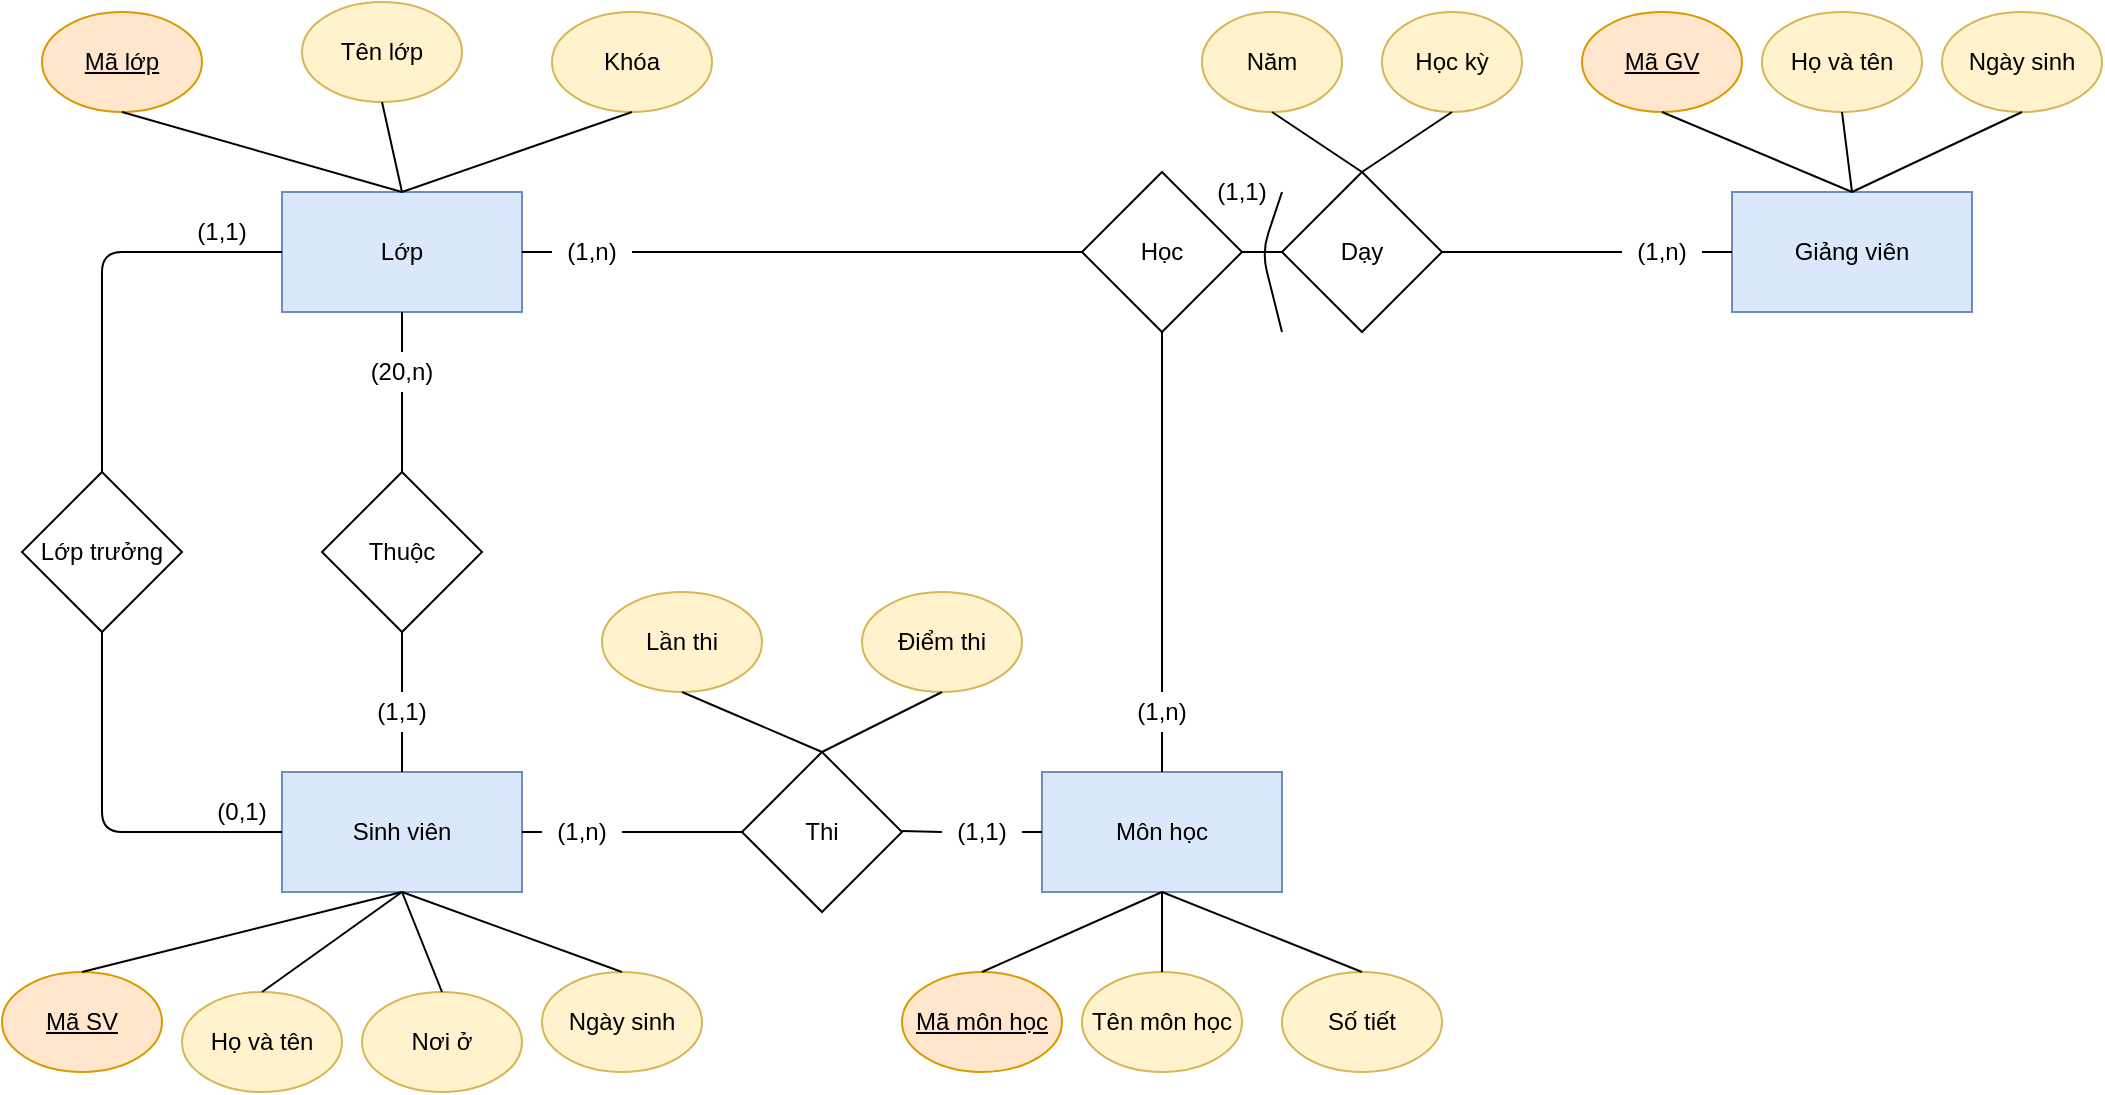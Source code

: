 <mxfile version="14.4.2" type="github" pages="2">
  <diagram id="zeUrr2bmTQDtOX-3o3p2" name="Page-1">
    <mxGraphModel dx="1038" dy="580" grid="1" gridSize="10" guides="1" tooltips="1" connect="1" arrows="1" fold="1" page="1" pageScale="1" pageWidth="1100" pageHeight="850" math="0" shadow="0">
      <root>
        <mxCell id="0" />
        <mxCell id="1" parent="0" />
        <mxCell id="XGpEZq29i89sVaL7zDD6-1" value="Sinh viên" style="rounded=0;whiteSpace=wrap;html=1;fillColor=#dae8fc;strokeColor=#6c8ebf;" vertex="1" parent="1">
          <mxGeometry x="180" y="390" width="120" height="60" as="geometry" />
        </mxCell>
        <mxCell id="XGpEZq29i89sVaL7zDD6-2" value="Giảng viên" style="rounded=0;whiteSpace=wrap;html=1;fillColor=#dae8fc;strokeColor=#6c8ebf;" vertex="1" parent="1">
          <mxGeometry x="905" y="100" width="120" height="60" as="geometry" />
        </mxCell>
        <mxCell id="XGpEZq29i89sVaL7zDD6-4" value="&lt;u&gt;Mã GV&lt;/u&gt;" style="ellipse;whiteSpace=wrap;html=1;fillColor=#ffe6cc;strokeColor=#d79b00;" vertex="1" parent="1">
          <mxGeometry x="830" y="10" width="80" height="50" as="geometry" />
        </mxCell>
        <mxCell id="XGpEZq29i89sVaL7zDD6-5" value="Họ và tên" style="ellipse;whiteSpace=wrap;html=1;fillColor=#fff2cc;strokeColor=#d6b656;" vertex="1" parent="1">
          <mxGeometry x="920" y="10" width="80" height="50" as="geometry" />
        </mxCell>
        <mxCell id="XGpEZq29i89sVaL7zDD6-6" value="Ngày sinh" style="ellipse;whiteSpace=wrap;html=1;fillColor=#fff2cc;strokeColor=#d6b656;" vertex="1" parent="1">
          <mxGeometry x="1010" y="10" width="80" height="50" as="geometry" />
        </mxCell>
        <mxCell id="XGpEZq29i89sVaL7zDD6-9" value="" style="endArrow=none;html=1;exitX=0.5;exitY=1;exitDx=0;exitDy=0;entryX=0.5;entryY=0;entryDx=0;entryDy=0;" edge="1" parent="1" source="XGpEZq29i89sVaL7zDD6-5" target="XGpEZq29i89sVaL7zDD6-2">
          <mxGeometry width="50" height="50" relative="1" as="geometry">
            <mxPoint x="910" y="200" as="sourcePoint" />
            <mxPoint x="960" y="150" as="targetPoint" />
          </mxGeometry>
        </mxCell>
        <mxCell id="XGpEZq29i89sVaL7zDD6-10" value="" style="endArrow=none;html=1;exitX=0.5;exitY=1;exitDx=0;exitDy=0;entryX=0.5;entryY=0;entryDx=0;entryDy=0;" edge="1" parent="1" source="XGpEZq29i89sVaL7zDD6-6" target="XGpEZq29i89sVaL7zDD6-2">
          <mxGeometry width="50" height="50" relative="1" as="geometry">
            <mxPoint x="970" y="210" as="sourcePoint" />
            <mxPoint x="960" y="120" as="targetPoint" />
          </mxGeometry>
        </mxCell>
        <mxCell id="XGpEZq29i89sVaL7zDD6-11" value="" style="endArrow=none;html=1;exitX=0.5;exitY=1;exitDx=0;exitDy=0;entryX=0.5;entryY=0;entryDx=0;entryDy=0;" edge="1" parent="1" source="XGpEZq29i89sVaL7zDD6-4" target="XGpEZq29i89sVaL7zDD6-2">
          <mxGeometry width="50" height="50" relative="1" as="geometry">
            <mxPoint x="950" y="200" as="sourcePoint" />
            <mxPoint x="950" y="110" as="targetPoint" />
          </mxGeometry>
        </mxCell>
        <mxCell id="XGpEZq29i89sVaL7zDD6-12" value="Lớp" style="rounded=0;whiteSpace=wrap;html=1;fillColor=#dae8fc;strokeColor=#6c8ebf;" vertex="1" parent="1">
          <mxGeometry x="180" y="100" width="120" height="60" as="geometry" />
        </mxCell>
        <mxCell id="XGpEZq29i89sVaL7zDD6-15" style="edgeStyle=orthogonalEdgeStyle;rounded=0;orthogonalLoop=1;jettySize=auto;html=1;entryX=0.5;entryY=1;entryDx=0;entryDy=0;strokeColor=none;" edge="1" parent="1" source="XGpEZq29i89sVaL7zDD6-13" target="XGpEZq29i89sVaL7zDD6-12">
          <mxGeometry relative="1" as="geometry" />
        </mxCell>
        <mxCell id="XGpEZq29i89sVaL7zDD6-13" value="Thuộc" style="rhombus;whiteSpace=wrap;html=1;" vertex="1" parent="1">
          <mxGeometry x="200" y="240" width="80" height="80" as="geometry" />
        </mxCell>
        <mxCell id="XGpEZq29i89sVaL7zDD6-14" value="" style="endArrow=none;html=1;exitX=0.5;exitY=0;exitDx=0;exitDy=0;entryX=0.5;entryY=1;entryDx=0;entryDy=0;" edge="1" parent="1" source="XGpEZq29i89sVaL7zDD6-63" target="XGpEZq29i89sVaL7zDD6-13">
          <mxGeometry width="50" height="50" relative="1" as="geometry">
            <mxPoint x="130" y="370" as="sourcePoint" />
            <mxPoint x="180" y="320" as="targetPoint" />
          </mxGeometry>
        </mxCell>
        <mxCell id="XGpEZq29i89sVaL7zDD6-16" value="" style="endArrow=none;html=1;exitX=0.5;exitY=0;exitDx=0;exitDy=0;" edge="1" parent="1" source="XGpEZq29i89sVaL7zDD6-65" target="XGpEZq29i89sVaL7zDD6-12">
          <mxGeometry width="50" height="50" relative="1" as="geometry">
            <mxPoint x="179.5" y="240" as="sourcePoint" />
            <mxPoint x="179.5" y="170" as="targetPoint" />
          </mxGeometry>
        </mxCell>
        <mxCell id="XGpEZq29i89sVaL7zDD6-17" value="Lớp trưởng" style="rhombus;whiteSpace=wrap;html=1;" vertex="1" parent="1">
          <mxGeometry x="50" y="240" width="80" height="80" as="geometry" />
        </mxCell>
        <mxCell id="XGpEZq29i89sVaL7zDD6-18" value="" style="endArrow=none;html=1;entryX=0;entryY=0.5;entryDx=0;entryDy=0;exitX=0.5;exitY=1;exitDx=0;exitDy=0;" edge="1" parent="1" source="XGpEZq29i89sVaL7zDD6-17" target="XGpEZq29i89sVaL7zDD6-1">
          <mxGeometry width="50" height="50" relative="1" as="geometry">
            <mxPoint x="90" y="470" as="sourcePoint" />
            <mxPoint x="150" y="410" as="targetPoint" />
            <Array as="points">
              <mxPoint x="90" y="420" />
            </Array>
          </mxGeometry>
        </mxCell>
        <mxCell id="XGpEZq29i89sVaL7zDD6-19" value="" style="endArrow=none;html=1;entryX=0.5;entryY=0;entryDx=0;entryDy=0;exitX=0;exitY=0.5;exitDx=0;exitDy=0;" edge="1" parent="1" source="XGpEZq29i89sVaL7zDD6-12" target="XGpEZq29i89sVaL7zDD6-17">
          <mxGeometry width="50" height="50" relative="1" as="geometry">
            <mxPoint x="90" y="110" as="sourcePoint" />
            <mxPoint x="180" y="210" as="targetPoint" />
            <Array as="points">
              <mxPoint x="90" y="130" />
              <mxPoint x="90" y="210" />
            </Array>
          </mxGeometry>
        </mxCell>
        <mxCell id="XGpEZq29i89sVaL7zDD6-20" value="&lt;u&gt;Mã SV&lt;/u&gt;" style="ellipse;whiteSpace=wrap;html=1;fillColor=#ffe6cc;strokeColor=#d79b00;" vertex="1" parent="1">
          <mxGeometry x="40" y="490" width="80" height="50" as="geometry" />
        </mxCell>
        <mxCell id="XGpEZq29i89sVaL7zDD6-21" value="Nơi ở" style="ellipse;whiteSpace=wrap;html=1;fillColor=#fff2cc;strokeColor=#d6b656;" vertex="1" parent="1">
          <mxGeometry x="220" y="500" width="80" height="50" as="geometry" />
        </mxCell>
        <mxCell id="XGpEZq29i89sVaL7zDD6-22" value="Ngày sinh" style="ellipse;whiteSpace=wrap;html=1;fillColor=#fff2cc;strokeColor=#d6b656;" vertex="1" parent="1">
          <mxGeometry x="310" y="490" width="80" height="50" as="geometry" />
        </mxCell>
        <mxCell id="XGpEZq29i89sVaL7zDD6-23" value="" style="endArrow=none;html=1;exitX=0.5;exitY=0;exitDx=0;exitDy=0;entryX=0.5;entryY=1;entryDx=0;entryDy=0;" edge="1" parent="1" source="XGpEZq29i89sVaL7zDD6-21" target="XGpEZq29i89sVaL7zDD6-1">
          <mxGeometry width="50" height="50" relative="1" as="geometry">
            <mxPoint x="190" y="500" as="sourcePoint" />
            <mxPoint x="237.143" y="460" as="targetPoint" />
          </mxGeometry>
        </mxCell>
        <mxCell id="XGpEZq29i89sVaL7zDD6-24" value="" style="endArrow=none;html=1;exitX=0.5;exitY=0;exitDx=0;exitDy=0;entryX=0.5;entryY=1;entryDx=0;entryDy=0;" edge="1" parent="1" source="XGpEZq29i89sVaL7zDD6-22" target="XGpEZq29i89sVaL7zDD6-1">
          <mxGeometry width="50" height="50" relative="1" as="geometry">
            <mxPoint x="250" y="510" as="sourcePoint" />
            <mxPoint x="235" y="460" as="targetPoint" />
          </mxGeometry>
        </mxCell>
        <mxCell id="XGpEZq29i89sVaL7zDD6-25" value="" style="endArrow=none;html=1;exitX=0.5;exitY=0;exitDx=0;exitDy=0;entryX=0.5;entryY=1;entryDx=0;entryDy=0;" edge="1" parent="1" source="XGpEZq29i89sVaL7zDD6-20" target="XGpEZq29i89sVaL7zDD6-1">
          <mxGeometry width="50" height="50" relative="1" as="geometry">
            <mxPoint x="230" y="500" as="sourcePoint" />
            <mxPoint x="235" y="460" as="targetPoint" />
          </mxGeometry>
        </mxCell>
        <mxCell id="XGpEZq29i89sVaL7zDD6-26" value="&lt;u&gt;Mã lớp&lt;/u&gt;" style="ellipse;whiteSpace=wrap;html=1;fillColor=#ffe6cc;strokeColor=#d79b00;" vertex="1" parent="1">
          <mxGeometry x="60" y="10" width="80" height="50" as="geometry" />
        </mxCell>
        <mxCell id="XGpEZq29i89sVaL7zDD6-27" value="Tên lớp" style="ellipse;whiteSpace=wrap;html=1;fillColor=#fff2cc;strokeColor=#d6b656;" vertex="1" parent="1">
          <mxGeometry x="190" y="5" width="80" height="50" as="geometry" />
        </mxCell>
        <mxCell id="XGpEZq29i89sVaL7zDD6-28" value="Khóa" style="ellipse;whiteSpace=wrap;html=1;fillColor=#fff2cc;strokeColor=#d6b656;" vertex="1" parent="1">
          <mxGeometry x="315" y="10" width="80" height="50" as="geometry" />
        </mxCell>
        <mxCell id="XGpEZq29i89sVaL7zDD6-29" value="" style="endArrow=none;html=1;entryX=0.5;entryY=1;entryDx=0;entryDy=0;exitX=0.5;exitY=0;exitDx=0;exitDy=0;" edge="1" parent="1" source="XGpEZq29i89sVaL7zDD6-12" target="XGpEZq29i89sVaL7zDD6-28">
          <mxGeometry width="50" height="50" relative="1" as="geometry">
            <mxPoint x="230" y="80" as="sourcePoint" />
            <mxPoint x="290" y="50" as="targetPoint" />
          </mxGeometry>
        </mxCell>
        <mxCell id="XGpEZq29i89sVaL7zDD6-30" value="" style="endArrow=none;html=1;entryX=0.5;entryY=1;entryDx=0;entryDy=0;exitX=0.5;exitY=0;exitDx=0;exitDy=0;" edge="1" parent="1" source="XGpEZq29i89sVaL7zDD6-12" target="XGpEZq29i89sVaL7zDD6-26">
          <mxGeometry width="50" height="50" relative="1" as="geometry">
            <mxPoint y="110" as="sourcePoint" />
            <mxPoint x="130" y="70" as="targetPoint" />
          </mxGeometry>
        </mxCell>
        <mxCell id="XGpEZq29i89sVaL7zDD6-31" value="" style="endArrow=none;html=1;entryX=0.5;entryY=1;entryDx=0;entryDy=0;" edge="1" parent="1" target="XGpEZq29i89sVaL7zDD6-27">
          <mxGeometry width="50" height="50" relative="1" as="geometry">
            <mxPoint x="240" y="100" as="sourcePoint" />
            <mxPoint x="125" y="70" as="targetPoint" />
          </mxGeometry>
        </mxCell>
        <mxCell id="XGpEZq29i89sVaL7zDD6-32" value="Môn học" style="rounded=0;whiteSpace=wrap;html=1;fillColor=#dae8fc;strokeColor=#6c8ebf;" vertex="1" parent="1">
          <mxGeometry x="560" y="390" width="120" height="60" as="geometry" />
        </mxCell>
        <mxCell id="XGpEZq29i89sVaL7zDD6-33" value="&lt;u&gt;Mã môn học&lt;/u&gt;" style="ellipse;whiteSpace=wrap;html=1;fillColor=#ffe6cc;strokeColor=#d79b00;" vertex="1" parent="1">
          <mxGeometry x="490" y="490" width="80" height="50" as="geometry" />
        </mxCell>
        <mxCell id="XGpEZq29i89sVaL7zDD6-34" value="Tên môn học" style="ellipse;whiteSpace=wrap;html=1;fillColor=#fff2cc;strokeColor=#d6b656;" vertex="1" parent="1">
          <mxGeometry x="580" y="490" width="80" height="50" as="geometry" />
        </mxCell>
        <mxCell id="XGpEZq29i89sVaL7zDD6-35" value="Số tiết" style="ellipse;whiteSpace=wrap;html=1;fillColor=#fff2cc;strokeColor=#d6b656;" vertex="1" parent="1">
          <mxGeometry x="680" y="490" width="80" height="50" as="geometry" />
        </mxCell>
        <mxCell id="XGpEZq29i89sVaL7zDD6-36" value="" style="endArrow=none;html=1;exitX=0.5;exitY=0;exitDx=0;exitDy=0;entryX=0.5;entryY=1;entryDx=0;entryDy=0;" edge="1" parent="1" source="XGpEZq29i89sVaL7zDD6-34" target="XGpEZq29i89sVaL7zDD6-32">
          <mxGeometry width="50" height="50" relative="1" as="geometry">
            <mxPoint x="625" y="480" as="sourcePoint" />
            <mxPoint x="625" y="460" as="targetPoint" />
          </mxGeometry>
        </mxCell>
        <mxCell id="XGpEZq29i89sVaL7zDD6-37" value="" style="endArrow=none;html=1;exitX=0.5;exitY=0;exitDx=0;exitDy=0;entryX=0.5;entryY=1;entryDx=0;entryDy=0;" edge="1" parent="1" source="XGpEZq29i89sVaL7zDD6-35" target="XGpEZq29i89sVaL7zDD6-32">
          <mxGeometry width="50" height="50" relative="1" as="geometry">
            <mxPoint x="595" y="500" as="sourcePoint" />
            <mxPoint x="635" y="460" as="targetPoint" />
          </mxGeometry>
        </mxCell>
        <mxCell id="XGpEZq29i89sVaL7zDD6-38" value="" style="endArrow=none;html=1;exitX=0.5;exitY=0;exitDx=0;exitDy=0;entryX=0.5;entryY=1;entryDx=0;entryDy=0;" edge="1" parent="1" source="XGpEZq29i89sVaL7zDD6-33" target="XGpEZq29i89sVaL7zDD6-32">
          <mxGeometry width="50" height="50" relative="1" as="geometry">
            <mxPoint x="575" y="490" as="sourcePoint" />
            <mxPoint x="575" y="400" as="targetPoint" />
          </mxGeometry>
        </mxCell>
        <mxCell id="XGpEZq29i89sVaL7zDD6-39" value="Dạy" style="rhombus;whiteSpace=wrap;html=1;" vertex="1" parent="1">
          <mxGeometry x="680" y="90" width="80" height="80" as="geometry" />
        </mxCell>
        <mxCell id="XGpEZq29i89sVaL7zDD6-42" value="" style="endArrow=none;html=1;entryX=0;entryY=0.5;entryDx=0;entryDy=0;" edge="1" parent="1" source="XGpEZq29i89sVaL7zDD6-51" target="XGpEZq29i89sVaL7zDD6-2">
          <mxGeometry width="50" height="50" relative="1" as="geometry">
            <mxPoint x="750" y="129.5" as="sourcePoint" />
            <mxPoint x="900" y="130" as="targetPoint" />
          </mxGeometry>
        </mxCell>
        <mxCell id="XGpEZq29i89sVaL7zDD6-43" value="Năm" style="ellipse;whiteSpace=wrap;html=1;fillColor=#fff2cc;strokeColor=#d6b656;" vertex="1" parent="1">
          <mxGeometry x="640" y="10" width="70" height="50" as="geometry" />
        </mxCell>
        <mxCell id="XGpEZq29i89sVaL7zDD6-44" value="Học kỳ" style="ellipse;whiteSpace=wrap;html=1;fillColor=#fff2cc;strokeColor=#d6b656;" vertex="1" parent="1">
          <mxGeometry x="730" y="10" width="70" height="50" as="geometry" />
        </mxCell>
        <mxCell id="XGpEZq29i89sVaL7zDD6-45" value="" style="endArrow=none;html=1;exitX=0.5;exitY=1;exitDx=0;exitDy=0;entryX=0.5;entryY=0;entryDx=0;entryDy=0;" edge="1" parent="1" source="XGpEZq29i89sVaL7zDD6-43" target="XGpEZq29i89sVaL7zDD6-39">
          <mxGeometry width="50" height="50" relative="1" as="geometry">
            <mxPoint x="500" y="100" as="sourcePoint" />
            <mxPoint x="610" y="130" as="targetPoint" />
          </mxGeometry>
        </mxCell>
        <mxCell id="XGpEZq29i89sVaL7zDD6-46" value="" style="endArrow=none;html=1;exitX=0.5;exitY=1;exitDx=0;exitDy=0;entryX=0.5;entryY=0;entryDx=0;entryDy=0;" edge="1" parent="1" source="XGpEZq29i89sVaL7zDD6-44" target="XGpEZq29i89sVaL7zDD6-39">
          <mxGeometry width="50" height="50" relative="1" as="geometry">
            <mxPoint x="555" y="75" as="sourcePoint" />
            <mxPoint x="630" y="100" as="targetPoint" />
          </mxGeometry>
        </mxCell>
        <mxCell id="XGpEZq29i89sVaL7zDD6-51" value="(1,n)" style="text;html=1;strokeColor=none;fillColor=none;align=center;verticalAlign=middle;whiteSpace=wrap;rounded=0;" vertex="1" parent="1">
          <mxGeometry x="850" y="120" width="40" height="20" as="geometry" />
        </mxCell>
        <mxCell id="XGpEZq29i89sVaL7zDD6-52" value="" style="endArrow=none;html=1;entryX=0;entryY=0.5;entryDx=0;entryDy=0;exitX=1;exitY=0.5;exitDx=0;exitDy=0;" edge="1" parent="1" source="XGpEZq29i89sVaL7zDD6-39" target="XGpEZq29i89sVaL7zDD6-51">
          <mxGeometry width="50" height="50" relative="1" as="geometry">
            <mxPoint x="760" y="140" as="sourcePoint" />
            <mxPoint x="815" y="130" as="targetPoint" />
          </mxGeometry>
        </mxCell>
        <mxCell id="XGpEZq29i89sVaL7zDD6-53" value="(1,n)" style="text;html=1;strokeColor=none;fillColor=none;align=center;verticalAlign=middle;whiteSpace=wrap;rounded=0;" vertex="1" parent="1">
          <mxGeometry x="315" y="120" width="40" height="20" as="geometry" />
        </mxCell>
        <mxCell id="XGpEZq29i89sVaL7zDD6-54" value="" style="endArrow=none;html=1;entryX=0;entryY=0.5;entryDx=0;entryDy=0;" edge="1" parent="1" source="XGpEZq29i89sVaL7zDD6-12" target="XGpEZq29i89sVaL7zDD6-53">
          <mxGeometry width="50" height="50" relative="1" as="geometry">
            <mxPoint x="300" y="130" as="sourcePoint" />
            <mxPoint x="580" y="130" as="targetPoint" />
          </mxGeometry>
        </mxCell>
        <mxCell id="XGpEZq29i89sVaL7zDD6-55" value="Thi" style="rhombus;whiteSpace=wrap;html=1;" vertex="1" parent="1">
          <mxGeometry x="410" y="380" width="80" height="80" as="geometry" />
        </mxCell>
        <mxCell id="XGpEZq29i89sVaL7zDD6-56" value="" style="endArrow=none;html=1;exitX=1;exitY=0.5;exitDx=0;exitDy=0;entryX=0;entryY=0.5;entryDx=0;entryDy=0;" edge="1" parent="1" source="XGpEZq29i89sVaL7zDD6-67" target="XGpEZq29i89sVaL7zDD6-55">
          <mxGeometry width="50" height="50" relative="1" as="geometry">
            <mxPoint x="340" y="470" as="sourcePoint" />
            <mxPoint x="340" y="400" as="targetPoint" />
          </mxGeometry>
        </mxCell>
        <mxCell id="XGpEZq29i89sVaL7zDD6-57" value="" style="endArrow=none;html=1;exitX=1;exitY=0.5;exitDx=0;exitDy=0;entryX=0;entryY=0.5;entryDx=0;entryDy=0;" edge="1" parent="1" source="XGpEZq29i89sVaL7zDD6-69" target="XGpEZq29i89sVaL7zDD6-32">
          <mxGeometry width="50" height="50" relative="1" as="geometry">
            <mxPoint x="490" y="419.5" as="sourcePoint" />
            <mxPoint x="560" y="420" as="targetPoint" />
          </mxGeometry>
        </mxCell>
        <mxCell id="XGpEZq29i89sVaL7zDD6-59" value="Lần thi" style="ellipse;whiteSpace=wrap;html=1;fillColor=#fff2cc;strokeColor=#d6b656;" vertex="1" parent="1">
          <mxGeometry x="340" y="300" width="80" height="50" as="geometry" />
        </mxCell>
        <mxCell id="XGpEZq29i89sVaL7zDD6-60" value="Điểm thi" style="ellipse;whiteSpace=wrap;html=1;fillColor=#fff2cc;strokeColor=#d6b656;" vertex="1" parent="1">
          <mxGeometry x="470" y="300" width="80" height="50" as="geometry" />
        </mxCell>
        <mxCell id="XGpEZq29i89sVaL7zDD6-61" value="" style="endArrow=none;html=1;exitX=0.5;exitY=1;exitDx=0;exitDy=0;entryX=0.5;entryY=0;entryDx=0;entryDy=0;" edge="1" parent="1" source="XGpEZq29i89sVaL7zDD6-59" target="XGpEZq29i89sVaL7zDD6-55">
          <mxGeometry width="50" height="50" relative="1" as="geometry">
            <mxPoint x="340" y="389" as="sourcePoint" />
            <mxPoint x="450" y="389" as="targetPoint" />
          </mxGeometry>
        </mxCell>
        <mxCell id="XGpEZq29i89sVaL7zDD6-62" value="" style="endArrow=none;html=1;exitX=0.5;exitY=1;exitDx=0;exitDy=0;entryX=0.5;entryY=0;entryDx=0;entryDy=0;" edge="1" parent="1" source="XGpEZq29i89sVaL7zDD6-60" target="XGpEZq29i89sVaL7zDD6-55">
          <mxGeometry width="50" height="50" relative="1" as="geometry">
            <mxPoint x="475" y="360" as="sourcePoint" />
            <mxPoint x="545" y="390" as="targetPoint" />
          </mxGeometry>
        </mxCell>
        <mxCell id="XGpEZq29i89sVaL7zDD6-63" value="(1,1)" style="text;html=1;strokeColor=none;fillColor=none;align=center;verticalAlign=middle;whiteSpace=wrap;rounded=0;" vertex="1" parent="1">
          <mxGeometry x="220" y="350" width="40" height="20" as="geometry" />
        </mxCell>
        <mxCell id="XGpEZq29i89sVaL7zDD6-64" value="" style="endArrow=none;html=1;exitX=0.5;exitY=0;exitDx=0;exitDy=0;entryX=0.5;entryY=1;entryDx=0;entryDy=0;" edge="1" parent="1" source="XGpEZq29i89sVaL7zDD6-1" target="XGpEZq29i89sVaL7zDD6-63">
          <mxGeometry width="50" height="50" relative="1" as="geometry">
            <mxPoint x="240" y="390" as="sourcePoint" />
            <mxPoint x="240" y="320" as="targetPoint" />
          </mxGeometry>
        </mxCell>
        <mxCell id="XGpEZq29i89sVaL7zDD6-65" value="(20,n)" style="text;html=1;strokeColor=none;fillColor=none;align=center;verticalAlign=middle;whiteSpace=wrap;rounded=0;" vertex="1" parent="1">
          <mxGeometry x="220" y="180" width="40" height="20" as="geometry" />
        </mxCell>
        <mxCell id="XGpEZq29i89sVaL7zDD6-66" value="" style="endArrow=none;html=1;exitX=0.5;exitY=0;exitDx=0;exitDy=0;" edge="1" parent="1" source="XGpEZq29i89sVaL7zDD6-13" target="XGpEZq29i89sVaL7zDD6-65">
          <mxGeometry width="50" height="50" relative="1" as="geometry">
            <mxPoint x="240" y="240" as="sourcePoint" />
            <mxPoint x="240" y="160" as="targetPoint" />
          </mxGeometry>
        </mxCell>
        <mxCell id="XGpEZq29i89sVaL7zDD6-67" value="(1,n)" style="text;html=1;strokeColor=none;fillColor=none;align=center;verticalAlign=middle;whiteSpace=wrap;rounded=0;" vertex="1" parent="1">
          <mxGeometry x="310" y="410" width="40" height="20" as="geometry" />
        </mxCell>
        <mxCell id="XGpEZq29i89sVaL7zDD6-68" value="" style="endArrow=none;html=1;exitX=1;exitY=0.5;exitDx=0;exitDy=0;entryX=0;entryY=0.5;entryDx=0;entryDy=0;" edge="1" parent="1" source="XGpEZq29i89sVaL7zDD6-1" target="XGpEZq29i89sVaL7zDD6-67">
          <mxGeometry width="50" height="50" relative="1" as="geometry">
            <mxPoint x="300" y="420" as="sourcePoint" />
            <mxPoint x="410" y="420" as="targetPoint" />
          </mxGeometry>
        </mxCell>
        <mxCell id="XGpEZq29i89sVaL7zDD6-69" value="(1,1)" style="text;html=1;strokeColor=none;fillColor=none;align=center;verticalAlign=middle;whiteSpace=wrap;rounded=0;" vertex="1" parent="1">
          <mxGeometry x="510" y="410" width="40" height="20" as="geometry" />
        </mxCell>
        <mxCell id="XGpEZq29i89sVaL7zDD6-70" value="" style="endArrow=none;html=1;exitX=1;exitY=0.5;exitDx=0;exitDy=0;entryX=0;entryY=0.5;entryDx=0;entryDy=0;" edge="1" parent="1" target="XGpEZq29i89sVaL7zDD6-69">
          <mxGeometry width="50" height="50" relative="1" as="geometry">
            <mxPoint x="490" y="419.5" as="sourcePoint" />
            <mxPoint x="560" y="420" as="targetPoint" />
          </mxGeometry>
        </mxCell>
        <mxCell id="XGpEZq29i89sVaL7zDD6-71" value="(0,1)" style="text;html=1;strokeColor=none;fillColor=none;align=center;verticalAlign=middle;whiteSpace=wrap;rounded=0;" vertex="1" parent="1">
          <mxGeometry x="140" y="400" width="40" height="20" as="geometry" />
        </mxCell>
        <mxCell id="XGpEZq29i89sVaL7zDD6-75" value="(1,1)" style="text;html=1;strokeColor=none;fillColor=none;align=center;verticalAlign=middle;whiteSpace=wrap;rounded=0;" vertex="1" parent="1">
          <mxGeometry x="130" y="110" width="40" height="20" as="geometry" />
        </mxCell>
        <mxCell id="XGpEZq29i89sVaL7zDD6-77" value="(1,n)" style="text;html=1;strokeColor=none;fillColor=none;align=center;verticalAlign=middle;whiteSpace=wrap;rounded=0;" vertex="1" parent="1">
          <mxGeometry x="600" y="350" width="40" height="20" as="geometry" />
        </mxCell>
        <mxCell id="XGpEZq29i89sVaL7zDD6-78" value="" style="endArrow=none;html=1;entryX=0.5;entryY=1;entryDx=0;entryDy=0;" edge="1" parent="1" source="XGpEZq29i89sVaL7zDD6-32" target="XGpEZq29i89sVaL7zDD6-77">
          <mxGeometry width="50" height="50" relative="1" as="geometry">
            <mxPoint x="620" y="390" as="sourcePoint" />
            <mxPoint x="620" y="170" as="targetPoint" />
          </mxGeometry>
        </mxCell>
        <mxCell id="XGpEZq29i89sVaL7zDD6-79" value="Họ và tên" style="ellipse;whiteSpace=wrap;html=1;fillColor=#fff2cc;strokeColor=#d6b656;" vertex="1" parent="1">
          <mxGeometry x="130" y="500" width="80" height="50" as="geometry" />
        </mxCell>
        <mxCell id="XGpEZq29i89sVaL7zDD6-80" value="" style="endArrow=none;html=1;exitX=0.5;exitY=0;exitDx=0;exitDy=0;entryX=0.5;entryY=1;entryDx=0;entryDy=0;" edge="1" parent="1" source="XGpEZq29i89sVaL7zDD6-79" target="XGpEZq29i89sVaL7zDD6-1">
          <mxGeometry width="50" height="50" relative="1" as="geometry">
            <mxPoint x="270" y="510" as="sourcePoint" />
            <mxPoint x="240" y="450" as="targetPoint" />
          </mxGeometry>
        </mxCell>
        <mxCell id="XGpEZq29i89sVaL7zDD6-82" value="Học" style="rhombus;whiteSpace=wrap;html=1;" vertex="1" parent="1">
          <mxGeometry x="580" y="90" width="80" height="80" as="geometry" />
        </mxCell>
        <mxCell id="XGpEZq29i89sVaL7zDD6-83" value="" style="endArrow=none;html=1;entryX=0.5;entryY=1;entryDx=0;entryDy=0;exitX=0.5;exitY=0;exitDx=0;exitDy=0;" edge="1" parent="1" source="XGpEZq29i89sVaL7zDD6-77" target="XGpEZq29i89sVaL7zDD6-82">
          <mxGeometry width="50" height="50" relative="1" as="geometry">
            <mxPoint x="575" y="210" as="sourcePoint" />
            <mxPoint x="665" y="210" as="targetPoint" />
          </mxGeometry>
        </mxCell>
        <mxCell id="XGpEZq29i89sVaL7zDD6-84" value="" style="endArrow=none;html=1;entryX=0;entryY=0.5;entryDx=0;entryDy=0;exitX=1;exitY=0.5;exitDx=0;exitDy=0;" edge="1" parent="1" source="XGpEZq29i89sVaL7zDD6-53" target="XGpEZq29i89sVaL7zDD6-82">
          <mxGeometry width="50" height="50" relative="1" as="geometry">
            <mxPoint x="480" y="139" as="sourcePoint" />
            <mxPoint x="570" y="139" as="targetPoint" />
          </mxGeometry>
        </mxCell>
        <mxCell id="XGpEZq29i89sVaL7zDD6-85" value="" style="endArrow=none;html=1;entryX=0;entryY=0.5;entryDx=0;entryDy=0;exitX=1;exitY=0.5;exitDx=0;exitDy=0;" edge="1" parent="1" source="XGpEZq29i89sVaL7zDD6-82" target="XGpEZq29i89sVaL7zDD6-39">
          <mxGeometry width="50" height="50" relative="1" as="geometry">
            <mxPoint x="650" y="200" as="sourcePoint" />
            <mxPoint x="740" y="200" as="targetPoint" />
          </mxGeometry>
        </mxCell>
        <mxCell id="XGpEZq29i89sVaL7zDD6-86" value="" style="endArrow=none;html=1;" edge="1" parent="1">
          <mxGeometry width="50" height="50" relative="1" as="geometry">
            <mxPoint x="680" y="170" as="sourcePoint" />
            <mxPoint x="680" y="100" as="targetPoint" />
            <Array as="points">
              <mxPoint x="670" y="130" />
            </Array>
          </mxGeometry>
        </mxCell>
        <mxCell id="XGpEZq29i89sVaL7zDD6-87" value="(1,1)" style="text;html=1;strokeColor=none;fillColor=none;align=center;verticalAlign=middle;whiteSpace=wrap;rounded=0;" vertex="1" parent="1">
          <mxGeometry x="640" y="90" width="40" height="20" as="geometry" />
        </mxCell>
      </root>
    </mxGraphModel>
  </diagram>
  <diagram id="dFzphXiZIC68YMdMHrkJ" name="Page-2">
    <mxGraphModel dx="1038" dy="580" grid="1" gridSize="10" guides="1" tooltips="1" connect="1" arrows="1" fold="1" page="1" pageScale="1" pageWidth="1100" pageHeight="850" math="0" shadow="0">
      <root>
        <mxCell id="17nqzo9tQul4iW6OKGhK-0" />
        <mxCell id="17nqzo9tQul4iW6OKGhK-1" parent="17nqzo9tQul4iW6OKGhK-0" />
        <mxCell id="OiZ-PTC5-5_46uIbHb1r-0" value="Phòng ban" style="rounded=0;whiteSpace=wrap;html=1;fillColor=#dae8fc;strokeColor=#6c8ebf;" vertex="1" parent="17nqzo9tQul4iW6OKGhK-1">
          <mxGeometry x="260" y="415" width="120" height="60" as="geometry" />
        </mxCell>
        <mxCell id="OiZ-PTC5-5_46uIbHb1r-1" value="" style="rounded=0;whiteSpace=wrap;html=1;fillColor=#dae8fc;strokeColor=#6c8ebf;" vertex="1" parent="17nqzo9tQul4iW6OKGhK-1">
          <mxGeometry x="900" y="125" width="120" height="60" as="geometry" />
        </mxCell>
        <mxCell id="OiZ-PTC5-5_46uIbHb1r-2" value="&lt;span&gt;Họ và tên&lt;/span&gt;" style="ellipse;whiteSpace=wrap;html=1;fillColor=#fff2cc;strokeColor=#d6b656;fontStyle=0" vertex="1" parent="17nqzo9tQul4iW6OKGhK-1">
          <mxGeometry x="820" y="35" width="80" height="50" as="geometry" />
        </mxCell>
        <mxCell id="OiZ-PTC5-5_46uIbHb1r-3" value="Quan hệ" style="ellipse;whiteSpace=wrap;html=1;fillColor=#fff2cc;strokeColor=#d6b656;" vertex="1" parent="17nqzo9tQul4iW6OKGhK-1">
          <mxGeometry x="920" y="35" width="80" height="50" as="geometry" />
        </mxCell>
        <mxCell id="OiZ-PTC5-5_46uIbHb1r-4" value="Ngày sinh" style="ellipse;whiteSpace=wrap;html=1;fillColor=#fff2cc;strokeColor=#d6b656;" vertex="1" parent="17nqzo9tQul4iW6OKGhK-1">
          <mxGeometry x="1010" y="35" width="80" height="50" as="geometry" />
        </mxCell>
        <mxCell id="OiZ-PTC5-5_46uIbHb1r-5" value="" style="endArrow=none;html=1;exitX=0.5;exitY=1;exitDx=0;exitDy=0;entryX=0.5;entryY=0;entryDx=0;entryDy=0;" edge="1" parent="17nqzo9tQul4iW6OKGhK-1" source="OiZ-PTC5-5_46uIbHb1r-3" target="OiZ-PTC5-5_46uIbHb1r-1">
          <mxGeometry width="50" height="50" relative="1" as="geometry">
            <mxPoint x="970" y="225" as="sourcePoint" />
            <mxPoint x="1020" y="175" as="targetPoint" />
          </mxGeometry>
        </mxCell>
        <mxCell id="OiZ-PTC5-5_46uIbHb1r-6" value="" style="endArrow=none;html=1;exitX=0.5;exitY=1;exitDx=0;exitDy=0;entryX=0.5;entryY=0;entryDx=0;entryDy=0;" edge="1" parent="17nqzo9tQul4iW6OKGhK-1" source="OiZ-PTC5-5_46uIbHb1r-4" target="OiZ-PTC5-5_46uIbHb1r-1">
          <mxGeometry width="50" height="50" relative="1" as="geometry">
            <mxPoint x="1030" y="235" as="sourcePoint" />
            <mxPoint x="1020" y="145" as="targetPoint" />
          </mxGeometry>
        </mxCell>
        <mxCell id="OiZ-PTC5-5_46uIbHb1r-7" value="" style="endArrow=none;html=1;exitX=0.5;exitY=1;exitDx=0;exitDy=0;entryX=0.5;entryY=0;entryDx=0;entryDy=0;" edge="1" parent="17nqzo9tQul4iW6OKGhK-1" source="OiZ-PTC5-5_46uIbHb1r-2" target="OiZ-PTC5-5_46uIbHb1r-1">
          <mxGeometry width="50" height="50" relative="1" as="geometry">
            <mxPoint x="1010" y="225" as="sourcePoint" />
            <mxPoint x="1010" y="135" as="targetPoint" />
          </mxGeometry>
        </mxCell>
        <mxCell id="OiZ-PTC5-5_46uIbHb1r-8" value="Nhân viên" style="rounded=0;whiteSpace=wrap;html=1;fillColor=#dae8fc;strokeColor=#6c8ebf;" vertex="1" parent="17nqzo9tQul4iW6OKGhK-1">
          <mxGeometry x="260" y="125" width="120" height="60" as="geometry" />
        </mxCell>
        <mxCell id="OiZ-PTC5-5_46uIbHb1r-9" style="edgeStyle=orthogonalEdgeStyle;rounded=0;orthogonalLoop=1;jettySize=auto;html=1;entryX=0.5;entryY=1;entryDx=0;entryDy=0;strokeColor=none;" edge="1" parent="17nqzo9tQul4iW6OKGhK-1" source="OiZ-PTC5-5_46uIbHb1r-10" target="OiZ-PTC5-5_46uIbHb1r-8">
          <mxGeometry relative="1" as="geometry" />
        </mxCell>
        <mxCell id="OiZ-PTC5-5_46uIbHb1r-10" value="Có" style="rhombus;whiteSpace=wrap;html=1;" vertex="1" parent="17nqzo9tQul4iW6OKGhK-1">
          <mxGeometry x="280" y="265" width="80" height="80" as="geometry" />
        </mxCell>
        <mxCell id="OiZ-PTC5-5_46uIbHb1r-11" value="" style="endArrow=none;html=1;exitX=0.5;exitY=0;exitDx=0;exitDy=0;entryX=0.5;entryY=1;entryDx=0;entryDy=0;" edge="1" parent="17nqzo9tQul4iW6OKGhK-1" source="OiZ-PTC5-5_46uIbHb1r-52" target="OiZ-PTC5-5_46uIbHb1r-10">
          <mxGeometry width="50" height="50" relative="1" as="geometry">
            <mxPoint x="210" y="395" as="sourcePoint" />
            <mxPoint x="260" y="345" as="targetPoint" />
          </mxGeometry>
        </mxCell>
        <mxCell id="OiZ-PTC5-5_46uIbHb1r-12" value="" style="endArrow=none;html=1;exitX=0.5;exitY=0;exitDx=0;exitDy=0;" edge="1" parent="17nqzo9tQul4iW6OKGhK-1" source="OiZ-PTC5-5_46uIbHb1r-54" target="OiZ-PTC5-5_46uIbHb1r-8">
          <mxGeometry width="50" height="50" relative="1" as="geometry">
            <mxPoint x="259.5" y="265" as="sourcePoint" />
            <mxPoint x="259.5" y="195" as="targetPoint" />
          </mxGeometry>
        </mxCell>
        <mxCell id="OiZ-PTC5-5_46uIbHb1r-13" value="Trưởng phòng" style="rhombus;whiteSpace=wrap;html=1;" vertex="1" parent="17nqzo9tQul4iW6OKGhK-1">
          <mxGeometry x="120" y="265" width="100" height="90" as="geometry" />
        </mxCell>
        <mxCell id="OiZ-PTC5-5_46uIbHb1r-14" value="" style="endArrow=none;html=1;entryX=0;entryY=0.5;entryDx=0;entryDy=0;exitX=0.5;exitY=1;exitDx=0;exitDy=0;" edge="1" parent="17nqzo9tQul4iW6OKGhK-1" source="OiZ-PTC5-5_46uIbHb1r-13" target="OiZ-PTC5-5_46uIbHb1r-0">
          <mxGeometry width="50" height="50" relative="1" as="geometry">
            <mxPoint x="170" y="495" as="sourcePoint" />
            <mxPoint x="230" y="435" as="targetPoint" />
            <Array as="points">
              <mxPoint x="170" y="445" />
            </Array>
          </mxGeometry>
        </mxCell>
        <mxCell id="OiZ-PTC5-5_46uIbHb1r-15" value="" style="endArrow=none;html=1;entryX=0.5;entryY=0;entryDx=0;entryDy=0;exitX=0;exitY=0.5;exitDx=0;exitDy=0;" edge="1" parent="17nqzo9tQul4iW6OKGhK-1" source="OiZ-PTC5-5_46uIbHb1r-8" target="OiZ-PTC5-5_46uIbHb1r-13">
          <mxGeometry width="50" height="50" relative="1" as="geometry">
            <mxPoint x="170" y="135" as="sourcePoint" />
            <mxPoint x="260" y="235" as="targetPoint" />
            <Array as="points">
              <mxPoint x="170" y="155" />
              <mxPoint x="170" y="235" />
            </Array>
          </mxGeometry>
        </mxCell>
        <mxCell id="OiZ-PTC5-5_46uIbHb1r-16" value="&lt;u&gt;Mã phòng ban&lt;/u&gt;" style="ellipse;whiteSpace=wrap;html=1;fillColor=#ffe6cc;strokeColor=#d79b00;" vertex="1" parent="17nqzo9tQul4iW6OKGhK-1">
          <mxGeometry x="200" y="525" width="80" height="50" as="geometry" />
        </mxCell>
        <mxCell id="OiZ-PTC5-5_46uIbHb1r-21" value="" style="endArrow=none;html=1;exitX=0.5;exitY=0;exitDx=0;exitDy=0;entryX=0.5;entryY=1;entryDx=0;entryDy=0;" edge="1" parent="17nqzo9tQul4iW6OKGhK-1" source="OiZ-PTC5-5_46uIbHb1r-16" target="OiZ-PTC5-5_46uIbHb1r-0">
          <mxGeometry width="50" height="50" relative="1" as="geometry">
            <mxPoint x="310" y="525" as="sourcePoint" />
            <mxPoint x="315" y="485" as="targetPoint" />
          </mxGeometry>
        </mxCell>
        <mxCell id="OiZ-PTC5-5_46uIbHb1r-22" value="&lt;u&gt;Mã nhân viên&lt;/u&gt;" style="ellipse;whiteSpace=wrap;html=1;fillColor=#ffe6cc;strokeColor=#d79b00;" vertex="1" parent="17nqzo9tQul4iW6OKGhK-1">
          <mxGeometry x="70" y="30" width="80" height="50" as="geometry" />
        </mxCell>
        <mxCell id="OiZ-PTC5-5_46uIbHb1r-23" value="Tên nhân viên" style="ellipse;whiteSpace=wrap;html=1;fillColor=#fff2cc;strokeColor=#d6b656;" vertex="1" parent="17nqzo9tQul4iW6OKGhK-1">
          <mxGeometry x="160" y="30" width="80" height="50" as="geometry" />
        </mxCell>
        <mxCell id="OiZ-PTC5-5_46uIbHb1r-24" value="Địa chỉ" style="ellipse;whiteSpace=wrap;html=1;fillColor=#fff2cc;strokeColor=#d6b656;" vertex="1" parent="17nqzo9tQul4iW6OKGhK-1">
          <mxGeometry x="250" y="30" width="80" height="50" as="geometry" />
        </mxCell>
        <mxCell id="OiZ-PTC5-5_46uIbHb1r-25" value="" style="endArrow=none;html=1;entryX=0.5;entryY=1;entryDx=0;entryDy=0;exitX=0.5;exitY=0;exitDx=0;exitDy=0;" edge="1" parent="17nqzo9tQul4iW6OKGhK-1" source="OiZ-PTC5-5_46uIbHb1r-8" target="OiZ-PTC5-5_46uIbHb1r-24">
          <mxGeometry width="50" height="50" relative="1" as="geometry">
            <mxPoint x="310" y="105" as="sourcePoint" />
            <mxPoint x="370" y="75" as="targetPoint" />
          </mxGeometry>
        </mxCell>
        <mxCell id="OiZ-PTC5-5_46uIbHb1r-26" value="" style="endArrow=none;html=1;entryX=0.5;entryY=1;entryDx=0;entryDy=0;exitX=0.5;exitY=0;exitDx=0;exitDy=0;" edge="1" parent="17nqzo9tQul4iW6OKGhK-1" source="OiZ-PTC5-5_46uIbHb1r-8" target="OiZ-PTC5-5_46uIbHb1r-22">
          <mxGeometry width="50" height="50" relative="1" as="geometry">
            <mxPoint x="80" y="135" as="sourcePoint" />
            <mxPoint x="210" y="95" as="targetPoint" />
          </mxGeometry>
        </mxCell>
        <mxCell id="OiZ-PTC5-5_46uIbHb1r-27" value="" style="endArrow=none;html=1;entryX=0.5;entryY=1;entryDx=0;entryDy=0;" edge="1" parent="17nqzo9tQul4iW6OKGhK-1" target="OiZ-PTC5-5_46uIbHb1r-23">
          <mxGeometry width="50" height="50" relative="1" as="geometry">
            <mxPoint x="320" y="125" as="sourcePoint" />
            <mxPoint x="205" y="95" as="targetPoint" />
          </mxGeometry>
        </mxCell>
        <mxCell id="OiZ-PTC5-5_46uIbHb1r-28" value="Đề án" style="rounded=0;whiteSpace=wrap;html=1;fillColor=#dae8fc;strokeColor=#6c8ebf;" vertex="1" parent="17nqzo9tQul4iW6OKGhK-1">
          <mxGeometry x="640" y="415" width="120" height="60" as="geometry" />
        </mxCell>
        <mxCell id="OiZ-PTC5-5_46uIbHb1r-29" value="&lt;u&gt;Mã đề án&lt;/u&gt;" style="ellipse;whiteSpace=wrap;html=1;fillColor=#ffe6cc;strokeColor=#d79b00;" vertex="1" parent="17nqzo9tQul4iW6OKGhK-1">
          <mxGeometry x="600" y="515" width="80" height="50" as="geometry" />
        </mxCell>
        <mxCell id="OiZ-PTC5-5_46uIbHb1r-30" value="Tên đề án" style="ellipse;whiteSpace=wrap;html=1;fillColor=#fff2cc;strokeColor=#d6b656;" vertex="1" parent="17nqzo9tQul4iW6OKGhK-1">
          <mxGeometry x="710" y="515" width="80" height="50" as="geometry" />
        </mxCell>
        <mxCell id="OiZ-PTC5-5_46uIbHb1r-32" value="" style="endArrow=none;html=1;exitX=0.5;exitY=0;exitDx=0;exitDy=0;entryX=0.5;entryY=1;entryDx=0;entryDy=0;" edge="1" parent="17nqzo9tQul4iW6OKGhK-1" source="OiZ-PTC5-5_46uIbHb1r-30" target="OiZ-PTC5-5_46uIbHb1r-28">
          <mxGeometry width="50" height="50" relative="1" as="geometry">
            <mxPoint x="705" y="505" as="sourcePoint" />
            <mxPoint x="705" y="485" as="targetPoint" />
          </mxGeometry>
        </mxCell>
        <mxCell id="OiZ-PTC5-5_46uIbHb1r-34" value="" style="endArrow=none;html=1;exitX=0.5;exitY=0;exitDx=0;exitDy=0;entryX=0.5;entryY=1;entryDx=0;entryDy=0;" edge="1" parent="17nqzo9tQul4iW6OKGhK-1" source="OiZ-PTC5-5_46uIbHb1r-29" target="OiZ-PTC5-5_46uIbHb1r-28">
          <mxGeometry width="50" height="50" relative="1" as="geometry">
            <mxPoint x="655" y="515" as="sourcePoint" />
            <mxPoint x="655" y="425" as="targetPoint" />
          </mxGeometry>
        </mxCell>
        <mxCell id="OiZ-PTC5-5_46uIbHb1r-41" value="(1,1)" style="text;html=1;strokeColor=none;fillColor=none;align=center;verticalAlign=middle;whiteSpace=wrap;rounded=0;" vertex="1" parent="17nqzo9tQul4iW6OKGhK-1">
          <mxGeometry x="830" y="145" width="40" height="20" as="geometry" />
        </mxCell>
        <mxCell id="OiZ-PTC5-5_46uIbHb1r-42" value="" style="endArrow=none;html=1;exitX=1;exitY=0.5;exitDx=0;exitDy=0;" edge="1" parent="17nqzo9tQul4iW6OKGhK-1" source="OiZ-PTC5-5_46uIbHb1r-66">
          <mxGeometry width="50" height="50" relative="1" as="geometry">
            <mxPoint x="840" y="155" as="sourcePoint" />
            <mxPoint x="840" y="155" as="targetPoint" />
          </mxGeometry>
        </mxCell>
        <mxCell id="OiZ-PTC5-5_46uIbHb1r-43" value="(0,n)" style="text;html=1;strokeColor=none;fillColor=none;align=center;verticalAlign=middle;whiteSpace=wrap;rounded=0;" vertex="1" parent="17nqzo9tQul4iW6OKGhK-1">
          <mxGeometry x="395" y="145" width="40" height="20" as="geometry" />
        </mxCell>
        <mxCell id="OiZ-PTC5-5_46uIbHb1r-44" value="" style="endArrow=none;html=1;entryX=0;entryY=0.5;entryDx=0;entryDy=0;" edge="1" parent="17nqzo9tQul4iW6OKGhK-1" source="OiZ-PTC5-5_46uIbHb1r-8" target="OiZ-PTC5-5_46uIbHb1r-43">
          <mxGeometry width="50" height="50" relative="1" as="geometry">
            <mxPoint x="380" y="155" as="sourcePoint" />
            <mxPoint x="660" y="155" as="targetPoint" />
          </mxGeometry>
        </mxCell>
        <mxCell id="OiZ-PTC5-5_46uIbHb1r-52" value="(1,n)" style="text;html=1;strokeColor=none;fillColor=none;align=center;verticalAlign=middle;whiteSpace=wrap;rounded=0;" vertex="1" parent="17nqzo9tQul4iW6OKGhK-1">
          <mxGeometry x="300" y="375" width="40" height="20" as="geometry" />
        </mxCell>
        <mxCell id="OiZ-PTC5-5_46uIbHb1r-53" value="" style="endArrow=none;html=1;exitX=0.5;exitY=0;exitDx=0;exitDy=0;entryX=0.5;entryY=1;entryDx=0;entryDy=0;" edge="1" parent="17nqzo9tQul4iW6OKGhK-1" source="OiZ-PTC5-5_46uIbHb1r-0" target="OiZ-PTC5-5_46uIbHb1r-52">
          <mxGeometry width="50" height="50" relative="1" as="geometry">
            <mxPoint x="320" y="415" as="sourcePoint" />
            <mxPoint x="320" y="345" as="targetPoint" />
          </mxGeometry>
        </mxCell>
        <mxCell id="OiZ-PTC5-5_46uIbHb1r-54" value="(1,1)" style="text;html=1;strokeColor=none;fillColor=none;align=center;verticalAlign=middle;whiteSpace=wrap;rounded=0;" vertex="1" parent="17nqzo9tQul4iW6OKGhK-1">
          <mxGeometry x="300" y="205" width="40" height="20" as="geometry" />
        </mxCell>
        <mxCell id="OiZ-PTC5-5_46uIbHb1r-55" value="" style="endArrow=none;html=1;exitX=0.5;exitY=0;exitDx=0;exitDy=0;" edge="1" parent="17nqzo9tQul4iW6OKGhK-1" source="OiZ-PTC5-5_46uIbHb1r-10" target="OiZ-PTC5-5_46uIbHb1r-54">
          <mxGeometry width="50" height="50" relative="1" as="geometry">
            <mxPoint x="320" y="265" as="sourcePoint" />
            <mxPoint x="320" y="185" as="targetPoint" />
          </mxGeometry>
        </mxCell>
        <mxCell id="OiZ-PTC5-5_46uIbHb1r-60" value="(1,1)" style="text;html=1;strokeColor=none;fillColor=none;align=center;verticalAlign=middle;whiteSpace=wrap;rounded=0;" vertex="1" parent="17nqzo9tQul4iW6OKGhK-1">
          <mxGeometry x="220" y="425" width="40" height="20" as="geometry" />
        </mxCell>
        <mxCell id="OiZ-PTC5-5_46uIbHb1r-61" value="(0,1)" style="text;html=1;strokeColor=none;fillColor=none;align=center;verticalAlign=middle;whiteSpace=wrap;rounded=0;" vertex="1" parent="17nqzo9tQul4iW6OKGhK-1">
          <mxGeometry x="210" y="135" width="40" height="20" as="geometry" />
        </mxCell>
        <mxCell id="OiZ-PTC5-5_46uIbHb1r-64" value="Tên phòng" style="ellipse;whiteSpace=wrap;html=1;fillColor=#fff2cc;strokeColor=#d6b656;" vertex="1" parent="17nqzo9tQul4iW6OKGhK-1">
          <mxGeometry x="330" y="525" width="80" height="50" as="geometry" />
        </mxCell>
        <mxCell id="OiZ-PTC5-5_46uIbHb1r-65" value="" style="endArrow=none;html=1;exitX=0.5;exitY=0;exitDx=0;exitDy=0;entryX=0.5;entryY=1;entryDx=0;entryDy=0;" edge="1" parent="17nqzo9tQul4iW6OKGhK-1" source="OiZ-PTC5-5_46uIbHb1r-64" target="OiZ-PTC5-5_46uIbHb1r-0">
          <mxGeometry width="50" height="50" relative="1" as="geometry">
            <mxPoint x="350" y="535" as="sourcePoint" />
            <mxPoint x="320" y="475" as="targetPoint" />
          </mxGeometry>
        </mxCell>
        <mxCell id="OiZ-PTC5-5_46uIbHb1r-66" value="Có" style="rhombus;whiteSpace=wrap;html=1;" vertex="1" parent="17nqzo9tQul4iW6OKGhK-1">
          <mxGeometry x="660" y="115" width="80" height="80" as="geometry" />
        </mxCell>
        <mxCell id="OiZ-PTC5-5_46uIbHb1r-68" value="" style="endArrow=none;html=1;entryX=0;entryY=0.5;entryDx=0;entryDy=0;exitX=1;exitY=0.5;exitDx=0;exitDy=0;" edge="1" parent="17nqzo9tQul4iW6OKGhK-1" source="OiZ-PTC5-5_46uIbHb1r-43" target="OiZ-PTC5-5_46uIbHb1r-66">
          <mxGeometry width="50" height="50" relative="1" as="geometry">
            <mxPoint x="560" y="164" as="sourcePoint" />
            <mxPoint x="650" y="164" as="targetPoint" />
          </mxGeometry>
        </mxCell>
        <mxCell id="OiZ-PTC5-5_46uIbHb1r-72" value="Ngày nhận chức" style="ellipse;whiteSpace=wrap;html=1;fillColor=#fff2cc;strokeColor=#d6b656;" vertex="1" parent="17nqzo9tQul4iW6OKGhK-1">
          <mxGeometry x="10" y="285" width="80" height="50" as="geometry" />
        </mxCell>
        <mxCell id="OiZ-PTC5-5_46uIbHb1r-73" value="Ngày sinh" style="ellipse;whiteSpace=wrap;html=1;fillColor=#fff2cc;strokeColor=#d6b656;" vertex="1" parent="17nqzo9tQul4iW6OKGhK-1">
          <mxGeometry x="340" y="30" width="80" height="50" as="geometry" />
        </mxCell>
        <mxCell id="OiZ-PTC5-5_46uIbHb1r-74" value="Phái" style="ellipse;whiteSpace=wrap;html=1;fillColor=#fff2cc;strokeColor=#d6b656;" vertex="1" parent="17nqzo9tQul4iW6OKGhK-1">
          <mxGeometry x="430" y="30" width="80" height="50" as="geometry" />
        </mxCell>
        <mxCell id="OiZ-PTC5-5_46uIbHb1r-75" value="Lương" style="ellipse;whiteSpace=wrap;html=1;fillColor=#fff2cc;strokeColor=#d6b656;" vertex="1" parent="17nqzo9tQul4iW6OKGhK-1">
          <mxGeometry x="435" y="85" width="80" height="50" as="geometry" />
        </mxCell>
        <mxCell id="OiZ-PTC5-5_46uIbHb1r-76" value="Tham gia" style="rhombus;whiteSpace=wrap;html=1;" vertex="1" parent="17nqzo9tQul4iW6OKGhK-1">
          <mxGeometry x="480" y="265" width="80" height="80" as="geometry" />
        </mxCell>
        <mxCell id="OiZ-PTC5-5_46uIbHb1r-77" value="" style="endArrow=none;html=1;entryX=0.5;entryY=0;entryDx=0;entryDy=0;exitX=1;exitY=1;exitDx=0;exitDy=0;" edge="1" parent="17nqzo9tQul4iW6OKGhK-1" source="OiZ-PTC5-5_46uIbHb1r-8" target="OiZ-PTC5-5_46uIbHb1r-76">
          <mxGeometry width="50" height="50" relative="1" as="geometry">
            <mxPoint x="320" y="185" as="sourcePoint" />
            <mxPoint x="630" y="225" as="targetPoint" />
            <Array as="points">
              <mxPoint x="380" y="265" />
            </Array>
          </mxGeometry>
        </mxCell>
        <mxCell id="OiZ-PTC5-5_46uIbHb1r-78" value="" style="endArrow=none;html=1;entryX=0.5;entryY=0;entryDx=0;entryDy=0;exitX=1;exitY=0.5;exitDx=0;exitDy=0;" edge="1" parent="17nqzo9tQul4iW6OKGhK-1" source="OiZ-PTC5-5_46uIbHb1r-76" target="OiZ-PTC5-5_46uIbHb1r-28">
          <mxGeometry width="50" height="50" relative="1" as="geometry">
            <mxPoint x="590" y="305" as="sourcePoint" />
            <mxPoint x="660" y="425" as="targetPoint" />
            <Array as="points">
              <mxPoint x="700" y="305" />
              <mxPoint x="700" y="365" />
            </Array>
          </mxGeometry>
        </mxCell>
        <mxCell id="OiZ-PTC5-5_46uIbHb1r-79" value="Số giờ làm việc" style="ellipse;whiteSpace=wrap;html=1;fillColor=#fff2cc;strokeColor=#d6b656;" vertex="1" parent="17nqzo9tQul4iW6OKGhK-1">
          <mxGeometry x="550" y="205" width="80" height="50" as="geometry" />
        </mxCell>
        <mxCell id="OiZ-PTC5-5_46uIbHb1r-80" value="" style="endArrow=none;html=1;exitX=1;exitY=0;exitDx=0;exitDy=0;entryX=0.5;entryY=1;entryDx=0;entryDy=0;" edge="1" parent="17nqzo9tQul4iW6OKGhK-1" source="OiZ-PTC5-5_46uIbHb1r-76" target="OiZ-PTC5-5_46uIbHb1r-79">
          <mxGeometry width="50" height="50" relative="1" as="geometry">
            <mxPoint x="655" y="335" as="sourcePoint" />
            <mxPoint x="605" y="305" as="targetPoint" />
          </mxGeometry>
        </mxCell>
        <mxCell id="OiZ-PTC5-5_46uIbHb1r-81" value="Chủ trì" style="rhombus;whiteSpace=wrap;html=1;" vertex="1" parent="17nqzo9tQul4iW6OKGhK-1">
          <mxGeometry x="460" y="405" width="80" height="80" as="geometry" />
        </mxCell>
        <mxCell id="OiZ-PTC5-5_46uIbHb1r-82" value="" style="endArrow=none;html=1;exitX=0;exitY=0.5;exitDx=0;exitDy=0;entryX=1;entryY=0.5;entryDx=0;entryDy=0;" edge="1" parent="17nqzo9tQul4iW6OKGhK-1" source="OiZ-PTC5-5_46uIbHb1r-93" target="OiZ-PTC5-5_46uIbHb1r-0">
          <mxGeometry width="50" height="50" relative="1" as="geometry">
            <mxPoint x="460" y="500" as="sourcePoint" />
            <mxPoint x="410" y="450" as="targetPoint" />
          </mxGeometry>
        </mxCell>
        <mxCell id="OiZ-PTC5-5_46uIbHb1r-83" value="" style="endArrow=none;html=1;exitX=0;exitY=0.5;exitDx=0;exitDy=0;entryX=1;entryY=0.5;entryDx=0;entryDy=0;" edge="1" parent="17nqzo9tQul4iW6OKGhK-1" source="OiZ-PTC5-5_46uIbHb1r-95" target="OiZ-PTC5-5_46uIbHb1r-81">
          <mxGeometry width="50" height="50" relative="1" as="geometry">
            <mxPoint x="620" y="465" as="sourcePoint" />
            <mxPoint x="540" y="465" as="targetPoint" />
          </mxGeometry>
        </mxCell>
        <mxCell id="OiZ-PTC5-5_46uIbHb1r-84" value="Thân nhân" style="rounded=0;whiteSpace=wrap;html=1;fillColor=#dae8fc;strokeColor=#6c8ebf;" vertex="1" parent="17nqzo9tQul4iW6OKGhK-1">
          <mxGeometry x="910" y="130" width="100" height="50" as="geometry" />
        </mxCell>
        <mxCell id="OiZ-PTC5-5_46uIbHb1r-87" value="" style="endArrow=none;html=1;exitX=1;exitY=0.5;exitDx=0;exitDy=0;entryX=0;entryY=0.5;entryDx=0;entryDy=0;" edge="1" parent="17nqzo9tQul4iW6OKGhK-1" source="OiZ-PTC5-5_46uIbHb1r-41" target="OiZ-PTC5-5_46uIbHb1r-1">
          <mxGeometry width="50" height="50" relative="1" as="geometry">
            <mxPoint x="770" y="185" as="sourcePoint" />
            <mxPoint x="870" y="185" as="targetPoint" />
          </mxGeometry>
        </mxCell>
        <mxCell id="OiZ-PTC5-5_46uIbHb1r-88" value="(1,1)" style="text;html=1;strokeColor=none;fillColor=none;align=center;verticalAlign=middle;whiteSpace=wrap;rounded=0;" vertex="1" parent="17nqzo9tQul4iW6OKGhK-1">
          <mxGeometry x="380" y="205" width="40" height="20" as="geometry" />
        </mxCell>
        <mxCell id="OiZ-PTC5-5_46uIbHb1r-90" value="(1,n)" style="text;html=1;strokeColor=none;fillColor=none;align=center;verticalAlign=middle;whiteSpace=wrap;rounded=0;" vertex="1" parent="17nqzo9tQul4iW6OKGhK-1">
          <mxGeometry x="700" y="385" width="40" height="20" as="geometry" />
        </mxCell>
        <mxCell id="OiZ-PTC5-5_46uIbHb1r-91" value="Địa điểm" style="ellipse;whiteSpace=wrap;html=1;fillColor=#fff2cc;strokeColor=#d6b656;" vertex="1" parent="17nqzo9tQul4iW6OKGhK-1">
          <mxGeometry x="460" y="525" width="80" height="50" as="geometry" />
        </mxCell>
        <mxCell id="OiZ-PTC5-5_46uIbHb1r-92" value="" style="endArrow=none;html=1;exitX=0.5;exitY=0;exitDx=0;exitDy=0;entryX=0.5;entryY=1;entryDx=0;entryDy=0;" edge="1" parent="17nqzo9tQul4iW6OKGhK-1" source="OiZ-PTC5-5_46uIbHb1r-91" target="OiZ-PTC5-5_46uIbHb1r-81">
          <mxGeometry width="50" height="50" relative="1" as="geometry">
            <mxPoint x="510" y="535" as="sourcePoint" />
            <mxPoint x="460" y="485" as="targetPoint" />
          </mxGeometry>
        </mxCell>
        <mxCell id="OiZ-PTC5-5_46uIbHb1r-93" value="(0,n)" style="text;html=1;strokeColor=none;fillColor=none;align=center;verticalAlign=middle;whiteSpace=wrap;rounded=0;" vertex="1" parent="17nqzo9tQul4iW6OKGhK-1">
          <mxGeometry x="390" y="435" width="40" height="20" as="geometry" />
        </mxCell>
        <mxCell id="OiZ-PTC5-5_46uIbHb1r-94" value="" style="endArrow=none;html=1;exitX=0;exitY=0.5;exitDx=0;exitDy=0;entryX=1;entryY=0.5;entryDx=0;entryDy=0;" edge="1" parent="17nqzo9tQul4iW6OKGhK-1" source="OiZ-PTC5-5_46uIbHb1r-81" target="OiZ-PTC5-5_46uIbHb1r-93">
          <mxGeometry width="50" height="50" relative="1" as="geometry">
            <mxPoint x="460" y="445" as="sourcePoint" />
            <mxPoint x="380" y="445" as="targetPoint" />
          </mxGeometry>
        </mxCell>
        <mxCell id="OiZ-PTC5-5_46uIbHb1r-95" value="(1,1)" style="text;html=1;strokeColor=none;fillColor=none;align=center;verticalAlign=middle;whiteSpace=wrap;rounded=0;" vertex="1" parent="17nqzo9tQul4iW6OKGhK-1">
          <mxGeometry x="590" y="435" width="40" height="20" as="geometry" />
        </mxCell>
        <mxCell id="OiZ-PTC5-5_46uIbHb1r-96" value="" style="endArrow=none;html=1;exitX=0;exitY=0.5;exitDx=0;exitDy=0;entryX=1;entryY=0.5;entryDx=0;entryDy=0;" edge="1" parent="17nqzo9tQul4iW6OKGhK-1" source="OiZ-PTC5-5_46uIbHb1r-28" target="OiZ-PTC5-5_46uIbHb1r-95">
          <mxGeometry width="50" height="50" relative="1" as="geometry">
            <mxPoint x="640" y="445" as="sourcePoint" />
            <mxPoint x="540" y="445" as="targetPoint" />
          </mxGeometry>
        </mxCell>
        <mxCell id="OiZ-PTC5-5_46uIbHb1r-97" value="" style="endArrow=none;html=1;entryX=0.5;entryY=1;entryDx=0;entryDy=0;exitX=0.5;exitY=0;exitDx=0;exitDy=0;" edge="1" parent="17nqzo9tQul4iW6OKGhK-1" source="OiZ-PTC5-5_46uIbHb1r-8" target="OiZ-PTC5-5_46uIbHb1r-73">
          <mxGeometry width="50" height="50" relative="1" as="geometry">
            <mxPoint x="470" y="135" as="sourcePoint" />
            <mxPoint x="380" y="90" as="targetPoint" />
          </mxGeometry>
        </mxCell>
        <mxCell id="OiZ-PTC5-5_46uIbHb1r-98" value="" style="endArrow=none;html=1;entryX=1;entryY=0.5;entryDx=0;entryDy=0;exitX=0;exitY=0.5;exitDx=0;exitDy=0;" edge="1" parent="17nqzo9tQul4iW6OKGhK-1" source="OiZ-PTC5-5_46uIbHb1r-13" target="OiZ-PTC5-5_46uIbHb1r-72">
          <mxGeometry width="50" height="50" relative="1" as="geometry">
            <mxPoint x="220" y="300" as="sourcePoint" />
            <mxPoint x="40" y="255" as="targetPoint" />
          </mxGeometry>
        </mxCell>
        <mxCell id="OiZ-PTC5-5_46uIbHb1r-99" value="" style="endArrow=none;html=1;entryX=0;entryY=1;entryDx=0;entryDy=0;exitX=0.5;exitY=0;exitDx=0;exitDy=0;" edge="1" parent="17nqzo9tQul4iW6OKGhK-1" source="OiZ-PTC5-5_46uIbHb1r-8" target="OiZ-PTC5-5_46uIbHb1r-74">
          <mxGeometry width="50" height="50" relative="1" as="geometry">
            <mxPoint x="330" y="135" as="sourcePoint" />
            <mxPoint x="390" y="90" as="targetPoint" />
          </mxGeometry>
        </mxCell>
        <mxCell id="OiZ-PTC5-5_46uIbHb1r-100" value="" style="endArrow=none;html=1;entryX=0;entryY=0.5;entryDx=0;entryDy=0;exitX=0.5;exitY=0;exitDx=0;exitDy=0;" edge="1" parent="17nqzo9tQul4iW6OKGhK-1" source="OiZ-PTC5-5_46uIbHb1r-8" target="OiZ-PTC5-5_46uIbHb1r-75">
          <mxGeometry width="50" height="50" relative="1" as="geometry">
            <mxPoint x="330" y="135" as="sourcePoint" />
            <mxPoint x="451.716" y="82.678" as="targetPoint" />
          </mxGeometry>
        </mxCell>
      </root>
    </mxGraphModel>
  </diagram>
</mxfile>
